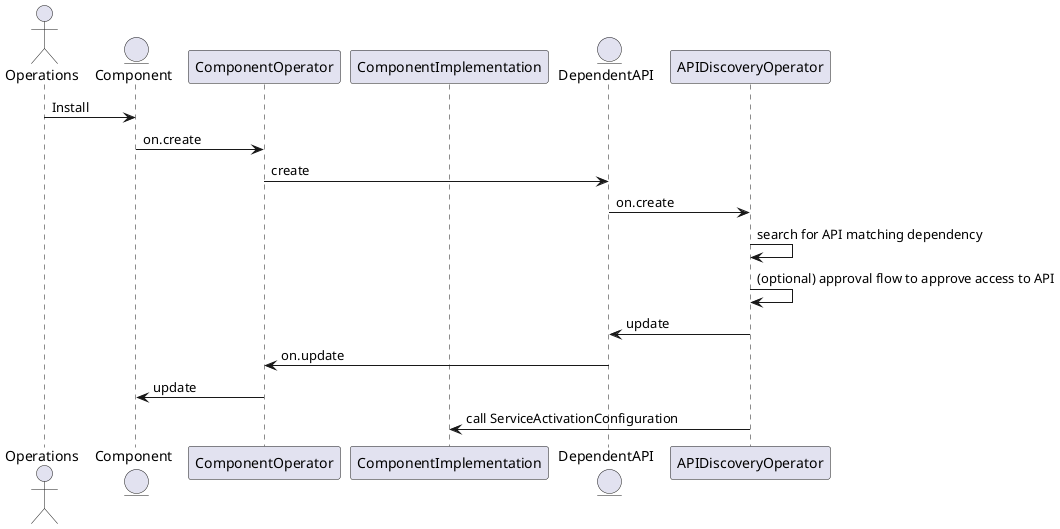 @startuml

actor Operations
entity Component
participant ComponentOperator
participant ComponentImplementation
entity DependentAPI
participant APIDiscoveryOperator



Component <- Operations : Install
Component -> ComponentOperator: on.create 
ComponentOperator -> DependentAPI: create
DependentAPI -> APIDiscoveryOperator: on.create 
APIDiscoveryOperator -> APIDiscoveryOperator : search for API matching dependency
APIDiscoveryOperator -> APIDiscoveryOperator : (optional) approval flow to approve access to API
DependentAPI <- APIDiscoveryOperator: update
ComponentOperator <- DependentAPI: on.update
Component <- ComponentOperator: update 
ComponentImplementation <- APIDiscoveryOperator: call ServiceActivationConfiguration



@enduml